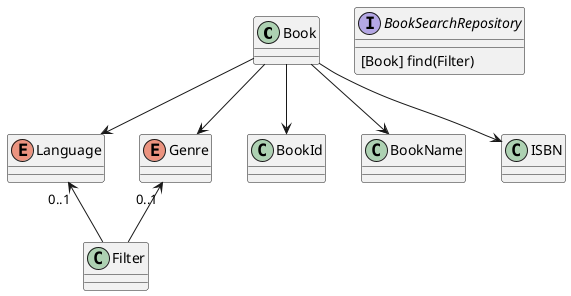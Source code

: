 @startuml

class Book

class BookId

class BookName

class ISBN

enum Genre

enum Language

Book -down-> BookId
Book -down-> BookName
Book -down-> ISBN
Book -down-> Genre
Book -down-> Language

class Filter

Filter -up->"0..1" Genre
Filter -up->"0..1" Language

interface BookSearchRepository {
  [Book] find(Filter)
}


@enduml